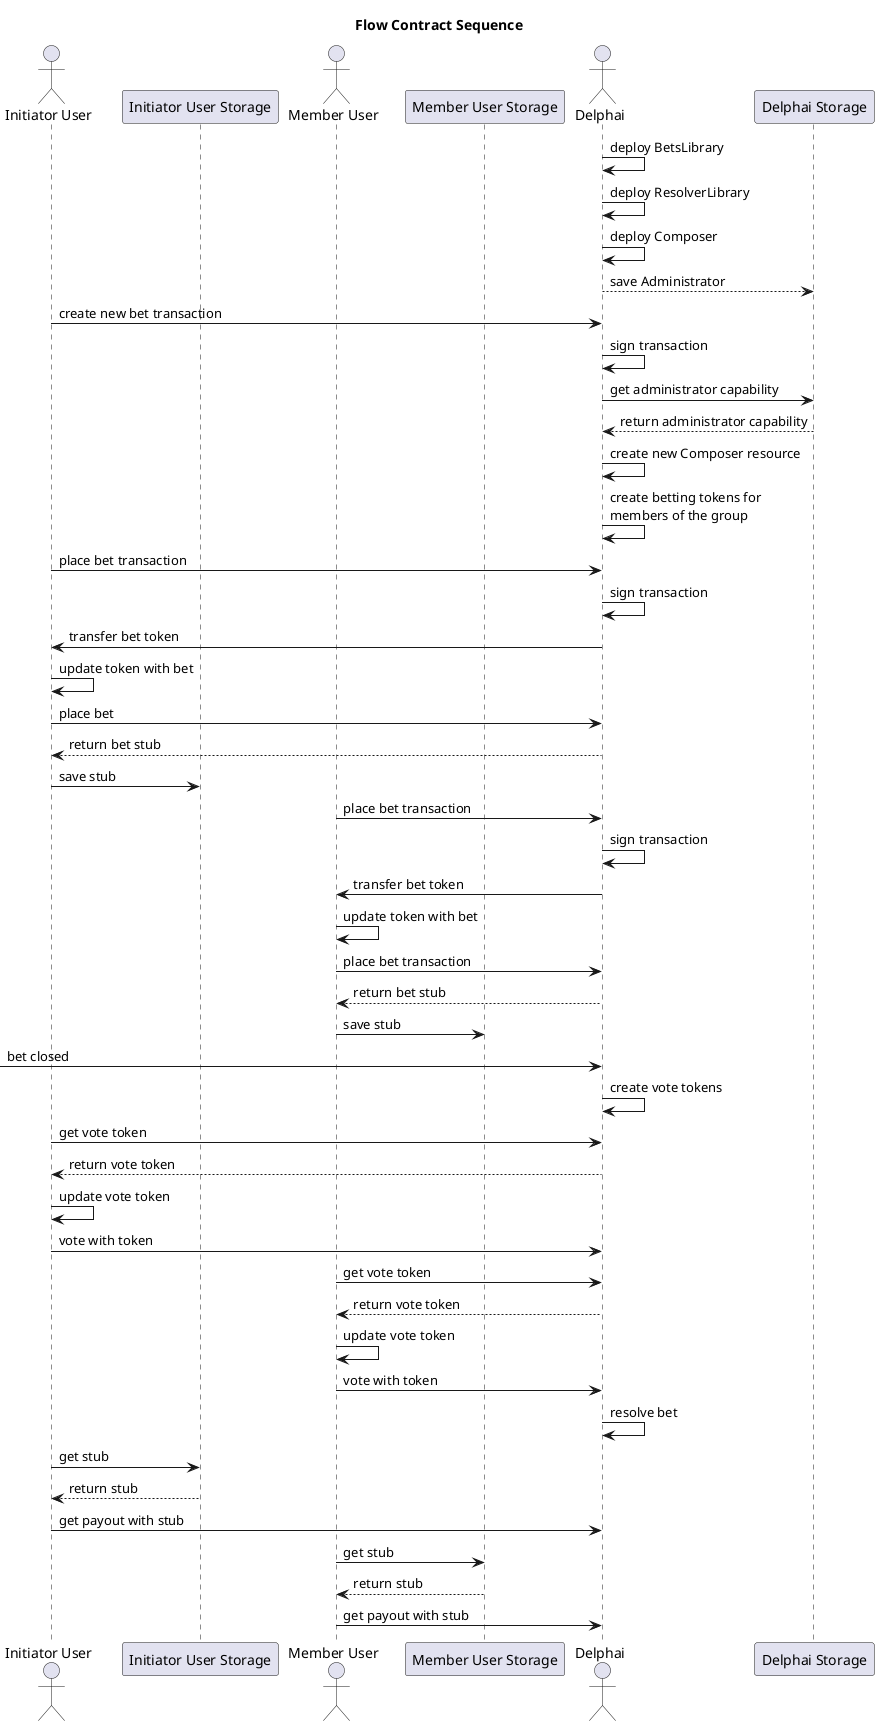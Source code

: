 @startuml

title Flow Contract Sequence

actor "Initiator User" as init
participant "Initiator User Storage" as initStorage
actor "Member User" as member
participant "Member User Storage" as memberStorage
actor Delphai as delph
participant "Delphai Storage" as delphStorage

delph -> delph : deploy BetsLibrary
delph -> delph : deploy ResolverLibrary
delph -> delph : deploy Composer
delph --> delphStorage : save Administrator
init -> delph : create new bet transaction
delph -> delph : sign transaction
delph -> delphStorage : get administrator capability
delphStorage --> delph : return administrator capability
delph -> delph : create new Composer resource
delph -> delph : create betting tokens for\nmembers of the group
init -> delph : place bet transaction
delph -> delph : sign transaction
delph -> init : transfer bet token
init -> init : update token with bet
init -> delph : place bet
delph --> init : return bet stub
init -> initStorage : save stub
member -> delph : place bet transaction
delph -> delph : sign transaction
delph -> member : transfer bet token
member -> member : update token with bet
member -> delph : place bet transaction
delph --> member : return bet stub
member -> memberStorage : save stub
-> delph : bet closed
delph -> delph : create vote tokens
init -> delph : get vote token
delph --> init : return vote token
init -> init : update vote token
init -> delph : vote with token
member -> delph : get vote token
delph --> member : return vote token
member -> member : update vote token
member -> delph : vote with token
delph -> delph : resolve bet
init -> initStorage : get stub
initStorage --> init : return stub
init -> delph : get payout with stub
member -> memberStorage : get stub
memberStorage --> member : return stub
member -> delph : get payout with stub


@enduml